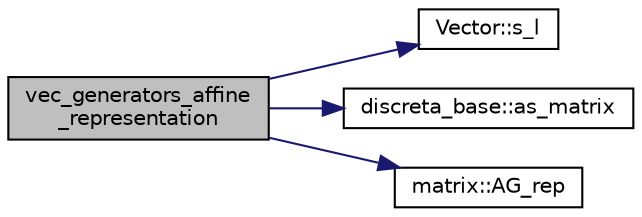 digraph "vec_generators_affine_representation"
{
  edge [fontname="Helvetica",fontsize="10",labelfontname="Helvetica",labelfontsize="10"];
  node [fontname="Helvetica",fontsize="10",shape=record];
  rankdir="LR";
  Node10379 [label="vec_generators_affine\l_representation",height=0.2,width=0.4,color="black", fillcolor="grey75", style="filled", fontcolor="black"];
  Node10379 -> Node10380 [color="midnightblue",fontsize="10",style="solid",fontname="Helvetica"];
  Node10380 [label="Vector::s_l",height=0.2,width=0.4,color="black", fillcolor="white", style="filled",URL="$d5/db2/class_vector.html#ad2dc082288f858d22a528832289e0704"];
  Node10379 -> Node10381 [color="midnightblue",fontsize="10",style="solid",fontname="Helvetica"];
  Node10381 [label="discreta_base::as_matrix",height=0.2,width=0.4,color="black", fillcolor="white", style="filled",URL="$d7/d71/classdiscreta__base.html#ae4d7f56d917a4707b838fbffde6467ff"];
  Node10379 -> Node10382 [color="midnightblue",fontsize="10",style="solid",fontname="Helvetica"];
  Node10382 [label="matrix::AG_rep",height=0.2,width=0.4,color="black", fillcolor="white", style="filled",URL="$d1/d8d/classmatrix.html#a59a194ad8179725404d2b47a73070a88"];
}
